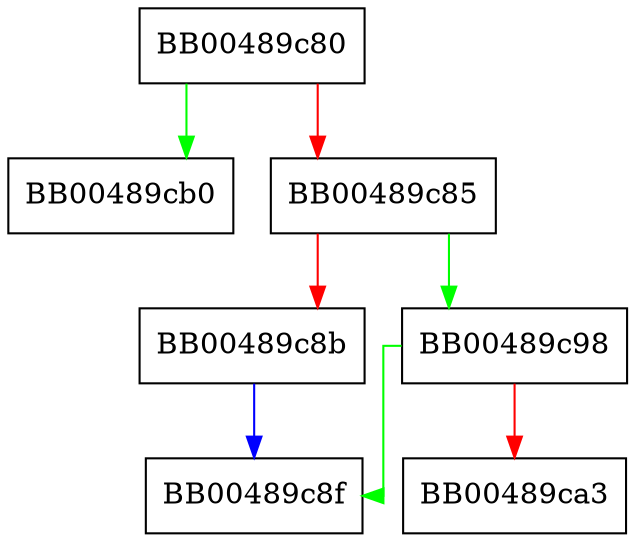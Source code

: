 digraph SSL_get_rbio {
  node [shape="box"];
  graph [splines=ortho];
  BB00489c80 -> BB00489cb0 [color="green"];
  BB00489c80 -> BB00489c85 [color="red"];
  BB00489c85 -> BB00489c98 [color="green"];
  BB00489c85 -> BB00489c8b [color="red"];
  BB00489c8b -> BB00489c8f [color="blue"];
  BB00489c98 -> BB00489c8f [color="green"];
  BB00489c98 -> BB00489ca3 [color="red"];
}